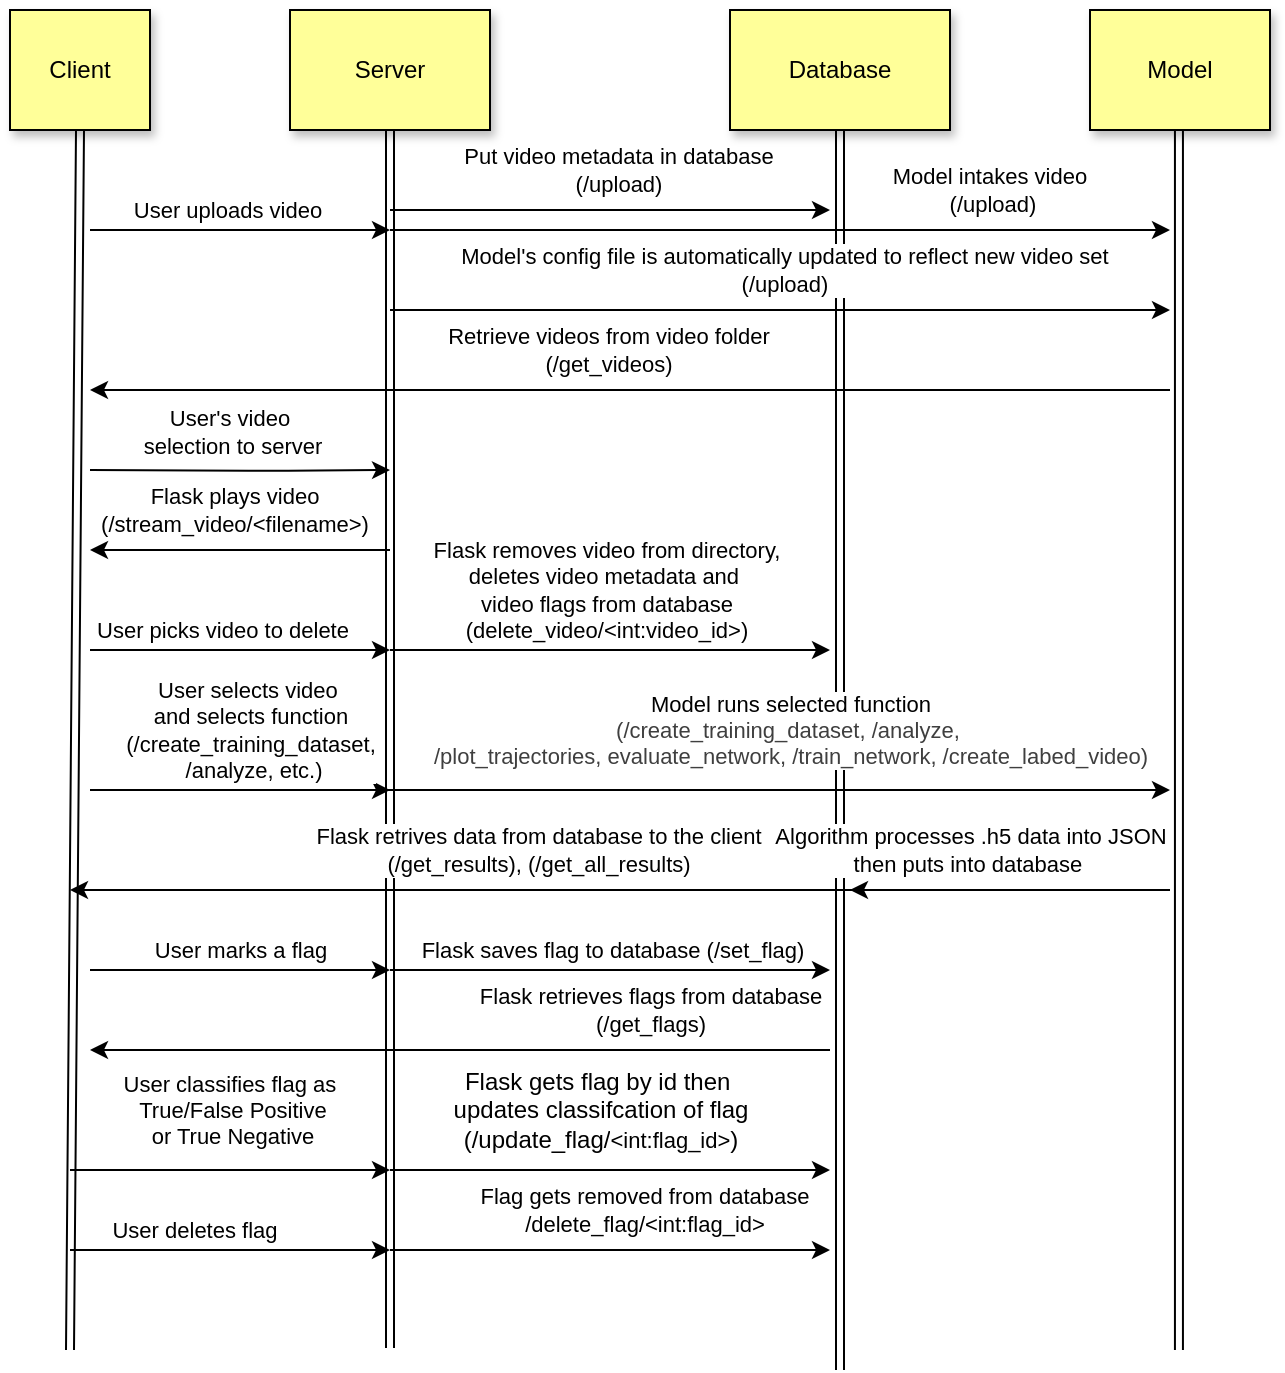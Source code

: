 <mxfile>
    <diagram id="yYHvSsfRDMyKz9mJZRcr" name="Page-1">
        <mxGraphModel dx="889" dy="568" grid="1" gridSize="10" guides="1" tooltips="1" connect="1" arrows="1" fold="1" page="1" pageScale="1" pageWidth="850" pageHeight="1100" math="0" shadow="0">
            <root>
                <mxCell id="0"/>
                <mxCell id="1" parent="0"/>
                <mxCell id="40" style="edgeStyle=none;shape=link;html=1;exitX=0.5;exitY=1;exitDx=0;exitDy=0;" parent="1" source="8" edge="1">
                    <mxGeometry relative="1" as="geometry">
                        <mxPoint x="425" y="700" as="targetPoint"/>
                    </mxGeometry>
                </mxCell>
                <mxCell id="9" style="edgeStyle=none;html=1;" parent="1" edge="1">
                    <mxGeometry relative="1" as="geometry">
                        <mxPoint x="50" y="130" as="sourcePoint"/>
                        <mxPoint x="200" y="130" as="targetPoint"/>
                    </mxGeometry>
                </mxCell>
                <mxCell id="10" value="User uploads video&amp;nbsp;" style="edgeLabel;html=1;align=center;verticalAlign=middle;resizable=0;points=[];" parent="9" vertex="1" connectable="0">
                    <mxGeometry x="-0.025" y="1" relative="1" as="geometry">
                        <mxPoint x="-3" y="-9" as="offset"/>
                    </mxGeometry>
                </mxCell>
                <mxCell id="26" style="edgeStyle=none;html=1;" parent="1" edge="1">
                    <mxGeometry relative="1" as="geometry">
                        <mxPoint x="50" y="250" as="sourcePoint"/>
                        <mxPoint x="200" y="250" as="targetPoint"/>
                        <Array as="points">
                            <mxPoint x="139.16" y="250.44"/>
                        </Array>
                    </mxGeometry>
                </mxCell>
                <mxCell id="27" value="User&#39;s video&amp;nbsp;&lt;div&gt;selection to server&lt;/div&gt;" style="edgeLabel;html=1;align=center;verticalAlign=middle;resizable=0;points=[];" parent="26" vertex="1" connectable="0">
                    <mxGeometry x="0.407" relative="1" as="geometry">
                        <mxPoint x="-35" y="-20" as="offset"/>
                    </mxGeometry>
                </mxCell>
                <mxCell id="50" style="edgeStyle=none;html=1;exitX=1;exitY=0.5;exitDx=0;exitDy=0;" parent="1" edge="1">
                    <mxGeometry relative="1" as="geometry">
                        <mxPoint x="50" y="500" as="sourcePoint"/>
                        <mxPoint x="200" y="500" as="targetPoint"/>
                    </mxGeometry>
                </mxCell>
                <mxCell id="51" value="User marks a flag" style="edgeLabel;html=1;align=center;verticalAlign=middle;resizable=0;points=[];" parent="50" vertex="1" connectable="0">
                    <mxGeometry x="0.0" y="4" relative="1" as="geometry">
                        <mxPoint y="-6" as="offset"/>
                    </mxGeometry>
                </mxCell>
                <mxCell id="56" style="edgeStyle=none;html=1;exitX=1;exitY=0.5;exitDx=0;exitDy=0;" parent="1" edge="1">
                    <mxGeometry relative="1" as="geometry">
                        <mxPoint x="40" y="600" as="sourcePoint"/>
                        <mxPoint x="200" y="600" as="targetPoint"/>
                    </mxGeometry>
                </mxCell>
                <mxCell id="57" value="&lt;span&gt;User classifies flag as&amp;nbsp;&lt;/span&gt;&lt;div&gt;&lt;span&gt;True/False Positive&lt;br&gt;or True Negative&lt;/span&gt;&lt;/div&gt;" style="edgeLabel;html=1;align=center;verticalAlign=middle;resizable=0;points=[];" parent="56" vertex="1" connectable="0">
                    <mxGeometry x="0.176" y="4" relative="1" as="geometry">
                        <mxPoint x="-13" y="-26" as="offset"/>
                    </mxGeometry>
                </mxCell>
                <mxCell id="76" style="edgeStyle=none;shape=link;html=1;exitX=0.5;exitY=1;exitDx=0;exitDy=0;" edge="1" parent="1" source="2">
                    <mxGeometry relative="1" as="geometry">
                        <mxPoint x="40" y="690" as="targetPoint"/>
                    </mxGeometry>
                </mxCell>
                <mxCell id="2" value="Client" style="whiteSpace=wrap;html=1;shadow=1;fillColor=#FFFF99;" parent="1" vertex="1">
                    <mxGeometry x="10" y="20" width="70" height="60" as="geometry"/>
                </mxCell>
                <mxCell id="6" style="edgeStyle=none;html=1;" parent="1" edge="1">
                    <mxGeometry relative="1" as="geometry">
                        <mxPoint x="590" y="210" as="sourcePoint"/>
                        <mxPoint x="50" y="210" as="targetPoint"/>
                    </mxGeometry>
                </mxCell>
                <mxCell id="25" value="&lt;div&gt;Retrieve videos from video folder&lt;/div&gt;(/get_videos)" style="edgeLabel;html=1;align=center;verticalAlign=middle;resizable=0;points=[];" parent="6" vertex="1" connectable="0">
                    <mxGeometry x="-0.186" relative="1" as="geometry">
                        <mxPoint x="-61" y="-20" as="offset"/>
                    </mxGeometry>
                </mxCell>
                <mxCell id="23" style="edgeStyle=none;html=1;exitX=1;exitY=0.25;exitDx=0;exitDy=0;" parent="1" edge="1">
                    <mxGeometry relative="1" as="geometry">
                        <mxPoint x="50" y="410" as="sourcePoint"/>
                        <mxPoint x="200" y="410" as="targetPoint"/>
                        <Array as="points">
                            <mxPoint x="180" y="410"/>
                        </Array>
                    </mxGeometry>
                </mxCell>
                <mxCell id="24" value="User selects video&amp;nbsp;&lt;div&gt;and selects function&lt;div&gt;(/create_training_dataset,&lt;/div&gt;&lt;div&gt;&amp;nbsp;/analyze, etc.)&lt;/div&gt;&lt;/div&gt;" style="edgeLabel;html=1;align=center;verticalAlign=middle;resizable=0;points=[];" parent="23" vertex="1" connectable="0">
                    <mxGeometry x="-0.308" y="1" relative="1" as="geometry">
                        <mxPoint x="28" y="-29" as="offset"/>
                    </mxGeometry>
                </mxCell>
                <mxCell id="28" style="edgeStyle=none;html=1;entryX=1;entryY=0.5;entryDx=0;entryDy=0;" parent="1" edge="1">
                    <mxGeometry relative="1" as="geometry">
                        <mxPoint x="200" y="290" as="sourcePoint"/>
                        <mxPoint x="50" y="290" as="targetPoint"/>
                    </mxGeometry>
                </mxCell>
                <mxCell id="29" value="Flask plays video&lt;br&gt;(/stream_video/&amp;lt;filename&amp;gt;)" style="edgeLabel;html=1;align=center;verticalAlign=middle;resizable=0;points=[];" parent="28" vertex="1" connectable="0">
                    <mxGeometry x="0.586" y="3" relative="1" as="geometry">
                        <mxPoint x="41" y="-23" as="offset"/>
                    </mxGeometry>
                </mxCell>
                <mxCell id="41" style="edgeStyle=none;html=1;" parent="1" edge="1">
                    <mxGeometry relative="1" as="geometry">
                        <mxPoint x="200" y="120" as="sourcePoint"/>
                        <mxPoint x="420" y="120" as="targetPoint"/>
                    </mxGeometry>
                </mxCell>
                <mxCell id="43" value="Put video metadata in database&lt;div&gt;(/upload)&lt;/div&gt;" style="edgeLabel;html=1;align=center;verticalAlign=middle;resizable=0;points=[];" parent="41" vertex="1" connectable="0">
                    <mxGeometry x="0.036" y="3" relative="1" as="geometry">
                        <mxPoint y="-17" as="offset"/>
                    </mxGeometry>
                </mxCell>
                <mxCell id="44" style="edgeStyle=none;html=1;exitX=1;exitY=0.5;exitDx=0;exitDy=0;" parent="1" edge="1">
                    <mxGeometry relative="1" as="geometry">
                        <mxPoint x="200" y="130" as="sourcePoint"/>
                        <mxPoint x="590" y="130" as="targetPoint"/>
                    </mxGeometry>
                </mxCell>
                <mxCell id="45" value="Model intakes video&amp;nbsp;&lt;br&gt;(/upload)" style="edgeLabel;html=1;align=center;verticalAlign=middle;resizable=0;points=[];" parent="44" vertex="1" connectable="0">
                    <mxGeometry x="0.176" y="2" relative="1" as="geometry">
                        <mxPoint x="71" y="-18" as="offset"/>
                    </mxGeometry>
                </mxCell>
                <mxCell id="46" style="edgeStyle=none;html=1;exitX=1;exitY=0.5;exitDx=0;exitDy=0;" parent="1" edge="1">
                    <mxGeometry relative="1" as="geometry">
                        <mxPoint x="150" y="410" as="sourcePoint"/>
                        <mxPoint x="590" y="410" as="targetPoint"/>
                    </mxGeometry>
                </mxCell>
                <mxCell id="47" value="Model runs selected function&lt;div&gt;&lt;span style=&quot;color: rgb(63, 63, 63);&quot;&gt;(/create_training_dataset, /analyze,&amp;nbsp;&lt;/span&gt;&lt;/div&gt;&lt;div&gt;&lt;span style=&quot;color: rgb(63, 63, 63);&quot;&gt;/plot_trajectories, evaluate_network, /train_network, /create_labed_video)&lt;/span&gt;&lt;br&gt;&lt;/div&gt;" style="edgeLabel;html=1;align=center;verticalAlign=middle;resizable=0;points=[];" parent="46" vertex="1" connectable="0">
                    <mxGeometry x="0.65" y="2" relative="1" as="geometry">
                        <mxPoint x="-113" y="-28" as="offset"/>
                    </mxGeometry>
                </mxCell>
                <mxCell id="48" style="edgeStyle=none;html=1;exitX=1;exitY=0.5;exitDx=0;exitDy=0;" parent="1" edge="1">
                    <mxGeometry relative="1" as="geometry">
                        <mxPoint x="200" y="170" as="sourcePoint"/>
                        <mxPoint x="590" y="170" as="targetPoint"/>
                    </mxGeometry>
                </mxCell>
                <mxCell id="49" value="Model&#39;s config file is automatically updated to reflect new video set&lt;div&gt;(/upload)&lt;/div&gt;" style="edgeLabel;html=1;align=center;verticalAlign=middle;resizable=0;points=[];" parent="48" vertex="1" connectable="0">
                    <mxGeometry x="-0.454" y="2" relative="1" as="geometry">
                        <mxPoint x="90" y="-18" as="offset"/>
                    </mxGeometry>
                </mxCell>
                <mxCell id="52" style="edgeStyle=none;html=1;exitX=1;exitY=0.5;exitDx=0;exitDy=0;" parent="1" edge="1">
                    <mxGeometry relative="1" as="geometry">
                        <mxPoint x="200" y="500" as="sourcePoint"/>
                        <mxPoint x="420" y="500" as="targetPoint"/>
                    </mxGeometry>
                </mxCell>
                <mxCell id="65" value="Flask saves flag to database (/set_flag)" style="edgeLabel;html=1;align=center;verticalAlign=middle;resizable=0;points=[];" parent="52" vertex="1" connectable="0">
                    <mxGeometry x="0.087" relative="1" as="geometry">
                        <mxPoint x="-9" y="-10" as="offset"/>
                    </mxGeometry>
                </mxCell>
                <mxCell id="58" style="edgeStyle=none;html=1;exitX=1;exitY=0.5;exitDx=0;exitDy=0;" parent="1" edge="1">
                    <mxGeometry relative="1" as="geometry">
                        <mxPoint x="200" y="600" as="sourcePoint"/>
                        <mxPoint x="420" y="600" as="targetPoint"/>
                    </mxGeometry>
                </mxCell>
                <mxCell id="75" style="edgeStyle=none;shape=link;html=1;" edge="1" parent="1">
                    <mxGeometry relative="1" as="geometry">
                        <mxPoint x="200" y="689" as="targetPoint"/>
                        <mxPoint x="200" y="80" as="sourcePoint"/>
                        <Array as="points">
                            <mxPoint x="200" y="377"/>
                        </Array>
                    </mxGeometry>
                </mxCell>
                <mxCell id="3" value="Server" style="whiteSpace=wrap;html=1;shadow=1;fillColor=#FFFF99;" parent="1" vertex="1">
                    <mxGeometry x="150" y="20" width="100" height="60" as="geometry"/>
                </mxCell>
                <mxCell id="5" style="edgeStyle=none;html=1;" parent="1" edge="1">
                    <mxGeometry relative="1" as="geometry">
                        <mxPoint x="480" y="460" as="sourcePoint"/>
                        <Array as="points"/>
                        <mxPoint x="40" y="460" as="targetPoint"/>
                    </mxGeometry>
                </mxCell>
                <mxCell id="16" value="&lt;div&gt;Flask retrives data from database to the client&lt;/div&gt;&lt;div&gt;(/get_results), (/get_all_results)&lt;/div&gt;" style="edgeLabel;html=1;align=center;verticalAlign=middle;resizable=0;points=[];" parent="5" vertex="1" connectable="0">
                    <mxGeometry x="-0.028" y="-2" relative="1" as="geometry">
                        <mxPoint x="8" y="-18" as="offset"/>
                    </mxGeometry>
                </mxCell>
                <mxCell id="39" style="edgeStyle=none;shape=link;html=1;exitX=0.5;exitY=1;exitDx=0;exitDy=0;" parent="1" edge="1">
                    <mxGeometry relative="1" as="geometry">
                        <mxPoint x="594.47" y="690" as="targetPoint"/>
                        <mxPoint x="594.47" y="80" as="sourcePoint"/>
                    </mxGeometry>
                </mxCell>
                <mxCell id="4" value="Model" style="whiteSpace=wrap;html=1;shadow=1;fillColor=#FFFF99;" parent="1" vertex="1">
                    <mxGeometry x="550" y="20" width="90" height="60" as="geometry"/>
                </mxCell>
                <mxCell id="54" style="edgeStyle=none;html=1;" parent="1" edge="1">
                    <mxGeometry relative="1" as="geometry">
                        <mxPoint x="420" y="540" as="sourcePoint"/>
                        <mxPoint x="50" y="540" as="targetPoint"/>
                    </mxGeometry>
                </mxCell>
                <mxCell id="66" value="Flask retrieves flags from database&lt;div&gt;(/get_flags)&lt;/div&gt;" style="edgeLabel;html=1;align=center;verticalAlign=middle;resizable=0;points=[];" parent="54" vertex="1" connectable="0">
                    <mxGeometry x="0.396" y="-1" relative="1" as="geometry">
                        <mxPoint x="168" y="-19" as="offset"/>
                    </mxGeometry>
                </mxCell>
                <mxCell id="8" value="Database" style="whiteSpace=wrap;html=1;shadow=1;fillColor=#FFFF99;" parent="1" vertex="1">
                    <mxGeometry x="370" y="20" width="110" height="60" as="geometry"/>
                </mxCell>
                <mxCell id="63" style="edgeStyle=none;html=1;" parent="1" edge="1">
                    <mxGeometry relative="1" as="geometry">
                        <mxPoint x="590" y="460" as="sourcePoint"/>
                        <Array as="points"/>
                        <mxPoint x="430" y="460" as="targetPoint"/>
                    </mxGeometry>
                </mxCell>
                <mxCell id="64" value="Algorithm processes .h5 data into JSON&lt;div&gt;then puts into database&amp;nbsp;&lt;/div&gt;" style="edgeLabel;html=1;align=center;verticalAlign=middle;resizable=0;points=[];" parent="63" vertex="1" connectable="0">
                    <mxGeometry x="-0.028" y="-2" relative="1" as="geometry">
                        <mxPoint x="-22" y="-18" as="offset"/>
                    </mxGeometry>
                </mxCell>
                <mxCell id="67" value="Flask gets flag by id then&amp;nbsp;&lt;div&gt;updates classifcation of flag&lt;div&gt;(/&lt;span style=&quot;background-color: transparent;&quot;&gt;update_flag/&lt;/span&gt;&lt;span style=&quot;background-color: rgb(255, 255, 255); color: rgb(0, 0, 0); font-size: 11px;&quot;&gt;&amp;lt;int:flag_id&amp;gt;&lt;/span&gt;&lt;span style=&quot;background-color: transparent;&quot;&gt;)&lt;/span&gt;&lt;/div&gt;&lt;/div&gt;" style="text;html=1;align=center;verticalAlign=middle;resizable=0;points=[];autosize=1;strokeColor=none;fillColor=none;" parent="1" vertex="1">
                    <mxGeometry x="220" y="540" width="170" height="60" as="geometry"/>
                </mxCell>
                <mxCell id="68" value="" style="edgeStyle=none;orthogonalLoop=1;jettySize=auto;html=1;" parent="1" edge="1">
                    <mxGeometry width="100" relative="1" as="geometry">
                        <mxPoint x="50" y="340" as="sourcePoint"/>
                        <mxPoint x="200" y="340" as="targetPoint"/>
                        <Array as="points"/>
                    </mxGeometry>
                </mxCell>
                <mxCell id="69" value="User picks video to delete" style="edgeLabel;html=1;align=center;verticalAlign=middle;resizable=0;points=[];" parent="68" vertex="1" connectable="0">
                    <mxGeometry x="0.175" y="1" relative="1" as="geometry">
                        <mxPoint x="-22" y="-9" as="offset"/>
                    </mxGeometry>
                </mxCell>
                <mxCell id="70" value="" style="edgeStyle=none;orthogonalLoop=1;jettySize=auto;html=1;" parent="1" edge="1">
                    <mxGeometry width="100" relative="1" as="geometry">
                        <mxPoint x="200" y="340" as="sourcePoint"/>
                        <mxPoint x="420" y="340" as="targetPoint"/>
                        <Array as="points"/>
                    </mxGeometry>
                </mxCell>
                <mxCell id="71" value="Flask removes video from directory,&lt;div&gt;deletes&amp;nbsp;video metadata and&amp;nbsp;&lt;/div&gt;&lt;div&gt;video flags from database&lt;div&gt;(delete_video/&amp;lt;int:video_id&amp;gt;)&lt;/div&gt;&lt;/div&gt;" style="edgeLabel;html=1;align=center;verticalAlign=middle;resizable=0;points=[];" parent="70" vertex="1" connectable="0">
                    <mxGeometry x="0.217" relative="1" as="geometry">
                        <mxPoint x="-26" y="-30" as="offset"/>
                    </mxGeometry>
                </mxCell>
                <mxCell id="72" value="User deletes flag" style="edgeStyle=none;orthogonalLoop=1;jettySize=auto;html=1;" parent="1" edge="1">
                    <mxGeometry x="-0.231" y="10" width="100" relative="1" as="geometry">
                        <mxPoint x="40" y="640" as="sourcePoint"/>
                        <mxPoint x="200" y="640" as="targetPoint"/>
                        <Array as="points"/>
                        <mxPoint as="offset"/>
                    </mxGeometry>
                </mxCell>
                <mxCell id="73" value="" style="edgeStyle=none;orthogonalLoop=1;jettySize=auto;html=1;" parent="1" edge="1">
                    <mxGeometry width="100" relative="1" as="geometry">
                        <mxPoint x="200" y="640" as="sourcePoint"/>
                        <mxPoint x="420" y="640" as="targetPoint"/>
                        <Array as="points"/>
                    </mxGeometry>
                </mxCell>
                <mxCell id="74" value="Flag gets removed from database&lt;br&gt;/delete_flag/&amp;lt;int:flag_id&amp;gt;" style="edgeLabel;html=1;align=center;verticalAlign=middle;resizable=0;points=[];" parent="73" vertex="1" connectable="0">
                    <mxGeometry x="0.367" y="-1" relative="1" as="geometry">
                        <mxPoint x="-24" y="-21" as="offset"/>
                    </mxGeometry>
                </mxCell>
            </root>
        </mxGraphModel>
    </diagram>
</mxfile>